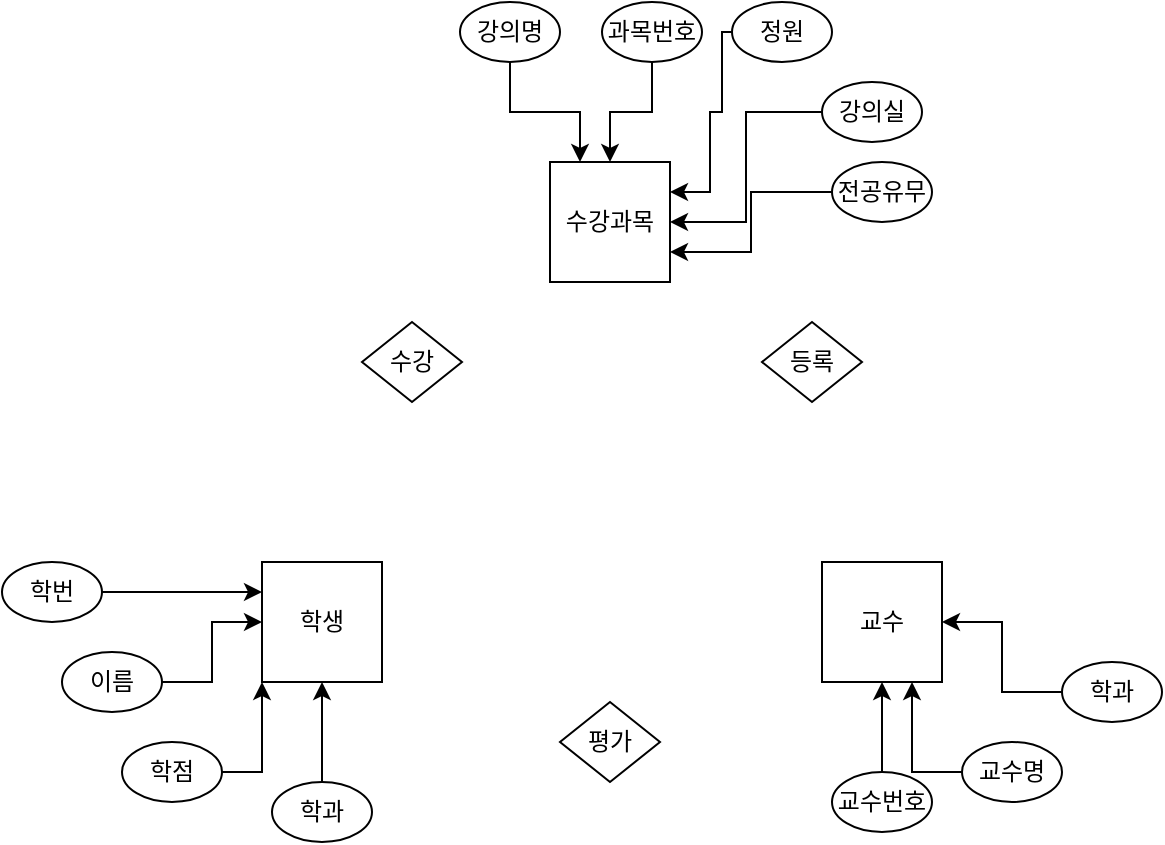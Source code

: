 <mxfile version="20.1.1" type="github">
  <diagram id="qzzYfuFn5zmGfZdiS9CK" name="페이지-1">
    <mxGraphModel dx="920" dy="551" grid="1" gridSize="10" guides="1" tooltips="1" connect="1" arrows="1" fold="1" page="1" pageScale="1" pageWidth="827" pageHeight="1169" math="0" shadow="0">
      <root>
        <mxCell id="0" />
        <mxCell id="1" parent="0" />
        <mxCell id="gTfTQDhMDJCcpf9TPI65-2" value="학생" style="whiteSpace=wrap;html=1;aspect=fixed;" vertex="1" parent="1">
          <mxGeometry x="210" y="380" width="60" height="60" as="geometry" />
        </mxCell>
        <mxCell id="gTfTQDhMDJCcpf9TPI65-5" value="교수" style="whiteSpace=wrap;html=1;aspect=fixed;" vertex="1" parent="1">
          <mxGeometry x="490" y="380" width="60" height="60" as="geometry" />
        </mxCell>
        <mxCell id="gTfTQDhMDJCcpf9TPI65-6" value="수강과목" style="whiteSpace=wrap;html=1;aspect=fixed;" vertex="1" parent="1">
          <mxGeometry x="354" y="180" width="60" height="60" as="geometry" />
        </mxCell>
        <mxCell id="gTfTQDhMDJCcpf9TPI65-7" value="등록" style="rhombus;whiteSpace=wrap;html=1;" vertex="1" parent="1">
          <mxGeometry x="460" y="260" width="50" height="40" as="geometry" />
        </mxCell>
        <mxCell id="gTfTQDhMDJCcpf9TPI65-8" value="평가" style="rhombus;whiteSpace=wrap;html=1;" vertex="1" parent="1">
          <mxGeometry x="359" y="450" width="50" height="40" as="geometry" />
        </mxCell>
        <mxCell id="gTfTQDhMDJCcpf9TPI65-9" value="수강" style="rhombus;whiteSpace=wrap;html=1;" vertex="1" parent="1">
          <mxGeometry x="260" y="260" width="50" height="40" as="geometry" />
        </mxCell>
        <mxCell id="gTfTQDhMDJCcpf9TPI65-39" style="edgeStyle=orthogonalEdgeStyle;rounded=0;orthogonalLoop=1;jettySize=auto;html=1;entryX=0.5;entryY=1;entryDx=0;entryDy=0;" edge="1" parent="1" source="gTfTQDhMDJCcpf9TPI65-13" target="gTfTQDhMDJCcpf9TPI65-5">
          <mxGeometry relative="1" as="geometry" />
        </mxCell>
        <mxCell id="gTfTQDhMDJCcpf9TPI65-13" value="교수번호" style="ellipse;whiteSpace=wrap;html=1;" vertex="1" parent="1">
          <mxGeometry x="495" y="485" width="50" height="30" as="geometry" />
        </mxCell>
        <mxCell id="gTfTQDhMDJCcpf9TPI65-28" style="edgeStyle=orthogonalEdgeStyle;rounded=0;orthogonalLoop=1;jettySize=auto;html=1;entryX=0;entryY=0.25;entryDx=0;entryDy=0;" edge="1" parent="1" source="gTfTQDhMDJCcpf9TPI65-14" target="gTfTQDhMDJCcpf9TPI65-2">
          <mxGeometry relative="1" as="geometry" />
        </mxCell>
        <mxCell id="gTfTQDhMDJCcpf9TPI65-14" value="학번" style="ellipse;whiteSpace=wrap;html=1;" vertex="1" parent="1">
          <mxGeometry x="80" y="380" width="50" height="30" as="geometry" />
        </mxCell>
        <mxCell id="gTfTQDhMDJCcpf9TPI65-29" value="" style="edgeStyle=orthogonalEdgeStyle;rounded=0;orthogonalLoop=1;jettySize=auto;html=1;" edge="1" parent="1" source="gTfTQDhMDJCcpf9TPI65-15" target="gTfTQDhMDJCcpf9TPI65-2">
          <mxGeometry relative="1" as="geometry" />
        </mxCell>
        <mxCell id="gTfTQDhMDJCcpf9TPI65-15" value="이름" style="ellipse;whiteSpace=wrap;html=1;" vertex="1" parent="1">
          <mxGeometry x="110" y="425" width="50" height="30" as="geometry" />
        </mxCell>
        <mxCell id="gTfTQDhMDJCcpf9TPI65-31" style="edgeStyle=orthogonalEdgeStyle;rounded=0;orthogonalLoop=1;jettySize=auto;html=1;entryX=0;entryY=1;entryDx=0;entryDy=0;" edge="1" parent="1" source="gTfTQDhMDJCcpf9TPI65-16" target="gTfTQDhMDJCcpf9TPI65-2">
          <mxGeometry relative="1" as="geometry" />
        </mxCell>
        <mxCell id="gTfTQDhMDJCcpf9TPI65-16" value="학점" style="ellipse;whiteSpace=wrap;html=1;" vertex="1" parent="1">
          <mxGeometry x="140" y="470" width="50" height="30" as="geometry" />
        </mxCell>
        <mxCell id="gTfTQDhMDJCcpf9TPI65-33" value="" style="edgeStyle=orthogonalEdgeStyle;rounded=0;orthogonalLoop=1;jettySize=auto;html=1;entryX=0.25;entryY=0;entryDx=0;entryDy=0;" edge="1" parent="1" source="gTfTQDhMDJCcpf9TPI65-19" target="gTfTQDhMDJCcpf9TPI65-6">
          <mxGeometry relative="1" as="geometry" />
        </mxCell>
        <mxCell id="gTfTQDhMDJCcpf9TPI65-19" value="강의명" style="ellipse;whiteSpace=wrap;html=1;" vertex="1" parent="1">
          <mxGeometry x="309" y="100" width="50" height="30" as="geometry" />
        </mxCell>
        <mxCell id="gTfTQDhMDJCcpf9TPI65-34" value="" style="edgeStyle=orthogonalEdgeStyle;rounded=0;orthogonalLoop=1;jettySize=auto;html=1;" edge="1" parent="1" source="gTfTQDhMDJCcpf9TPI65-20" target="gTfTQDhMDJCcpf9TPI65-6">
          <mxGeometry relative="1" as="geometry" />
        </mxCell>
        <mxCell id="gTfTQDhMDJCcpf9TPI65-20" value="과목번호" style="ellipse;whiteSpace=wrap;html=1;" vertex="1" parent="1">
          <mxGeometry x="380" y="100" width="50" height="30" as="geometry" />
        </mxCell>
        <mxCell id="gTfTQDhMDJCcpf9TPI65-36" style="edgeStyle=orthogonalEdgeStyle;rounded=0;orthogonalLoop=1;jettySize=auto;html=1;entryX=1;entryY=0.25;entryDx=0;entryDy=0;" edge="1" parent="1" source="gTfTQDhMDJCcpf9TPI65-21" target="gTfTQDhMDJCcpf9TPI65-6">
          <mxGeometry relative="1" as="geometry">
            <Array as="points">
              <mxPoint x="440" y="115" />
              <mxPoint x="440" y="155" />
              <mxPoint x="434" y="155" />
              <mxPoint x="434" y="195" />
            </Array>
          </mxGeometry>
        </mxCell>
        <mxCell id="gTfTQDhMDJCcpf9TPI65-21" value="정원" style="ellipse;whiteSpace=wrap;html=1;" vertex="1" parent="1">
          <mxGeometry x="445" y="100" width="50" height="30" as="geometry" />
        </mxCell>
        <mxCell id="gTfTQDhMDJCcpf9TPI65-37" style="edgeStyle=orthogonalEdgeStyle;rounded=0;orthogonalLoop=1;jettySize=auto;html=1;entryX=1;entryY=0.5;entryDx=0;entryDy=0;" edge="1" parent="1" source="gTfTQDhMDJCcpf9TPI65-22" target="gTfTQDhMDJCcpf9TPI65-6">
          <mxGeometry relative="1" as="geometry" />
        </mxCell>
        <mxCell id="gTfTQDhMDJCcpf9TPI65-22" value="강의실" style="ellipse;whiteSpace=wrap;html=1;" vertex="1" parent="1">
          <mxGeometry x="490" y="140" width="50" height="30" as="geometry" />
        </mxCell>
        <mxCell id="gTfTQDhMDJCcpf9TPI65-40" style="edgeStyle=orthogonalEdgeStyle;rounded=0;orthogonalLoop=1;jettySize=auto;html=1;entryX=0.75;entryY=1;entryDx=0;entryDy=0;" edge="1" parent="1" source="gTfTQDhMDJCcpf9TPI65-23" target="gTfTQDhMDJCcpf9TPI65-5">
          <mxGeometry relative="1" as="geometry" />
        </mxCell>
        <mxCell id="gTfTQDhMDJCcpf9TPI65-23" value="교수명" style="ellipse;whiteSpace=wrap;html=1;" vertex="1" parent="1">
          <mxGeometry x="560" y="470" width="50" height="30" as="geometry" />
        </mxCell>
        <mxCell id="gTfTQDhMDJCcpf9TPI65-32" value="" style="edgeStyle=orthogonalEdgeStyle;rounded=0;orthogonalLoop=1;jettySize=auto;html=1;" edge="1" parent="1" source="gTfTQDhMDJCcpf9TPI65-24" target="gTfTQDhMDJCcpf9TPI65-2">
          <mxGeometry relative="1" as="geometry" />
        </mxCell>
        <mxCell id="gTfTQDhMDJCcpf9TPI65-24" value="학과" style="ellipse;whiteSpace=wrap;html=1;" vertex="1" parent="1">
          <mxGeometry x="215" y="490" width="50" height="30" as="geometry" />
        </mxCell>
        <mxCell id="gTfTQDhMDJCcpf9TPI65-41" style="edgeStyle=orthogonalEdgeStyle;rounded=0;orthogonalLoop=1;jettySize=auto;html=1;entryX=1;entryY=0.5;entryDx=0;entryDy=0;" edge="1" parent="1" source="gTfTQDhMDJCcpf9TPI65-25" target="gTfTQDhMDJCcpf9TPI65-5">
          <mxGeometry relative="1" as="geometry" />
        </mxCell>
        <mxCell id="gTfTQDhMDJCcpf9TPI65-25" value="학과" style="ellipse;whiteSpace=wrap;html=1;" vertex="1" parent="1">
          <mxGeometry x="610" y="430" width="50" height="30" as="geometry" />
        </mxCell>
        <mxCell id="gTfTQDhMDJCcpf9TPI65-38" style="edgeStyle=orthogonalEdgeStyle;rounded=0;orthogonalLoop=1;jettySize=auto;html=1;entryX=1;entryY=0.75;entryDx=0;entryDy=0;" edge="1" parent="1" source="gTfTQDhMDJCcpf9TPI65-26" target="gTfTQDhMDJCcpf9TPI65-6">
          <mxGeometry relative="1" as="geometry" />
        </mxCell>
        <mxCell id="gTfTQDhMDJCcpf9TPI65-26" value="전공유무" style="ellipse;whiteSpace=wrap;html=1;" vertex="1" parent="1">
          <mxGeometry x="495" y="180" width="50" height="30" as="geometry" />
        </mxCell>
      </root>
    </mxGraphModel>
  </diagram>
</mxfile>
